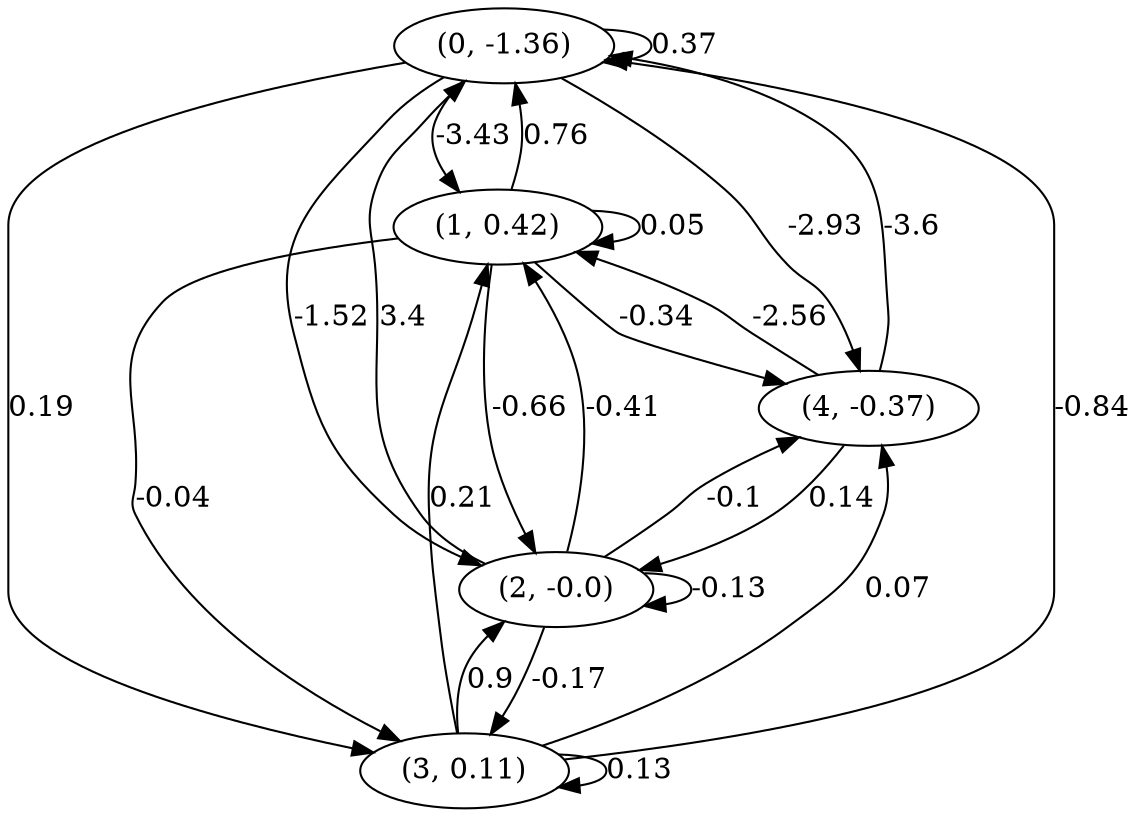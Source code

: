 digraph {
    0 [ label = "(0, -1.36)" ]
    1 [ label = "(1, 0.42)" ]
    2 [ label = "(2, -0.0)" ]
    3 [ label = "(3, 0.11)" ]
    4 [ label = "(4, -0.37)" ]
    0 -> 0 [ label = "0.37" ]
    1 -> 1 [ label = "0.05" ]
    2 -> 2 [ label = "-0.13" ]
    3 -> 3 [ label = "0.13" ]
    1 -> 0 [ label = "0.76" ]
    2 -> 0 [ label = "3.4" ]
    3 -> 0 [ label = "-0.84" ]
    4 -> 0 [ label = "-3.6" ]
    0 -> 1 [ label = "-3.43" ]
    2 -> 1 [ label = "-0.41" ]
    3 -> 1 [ label = "0.21" ]
    4 -> 1 [ label = "-2.56" ]
    0 -> 2 [ label = "-1.52" ]
    1 -> 2 [ label = "-0.66" ]
    3 -> 2 [ label = "0.9" ]
    4 -> 2 [ label = "0.14" ]
    0 -> 3 [ label = "0.19" ]
    1 -> 3 [ label = "-0.04" ]
    2 -> 3 [ label = "-0.17" ]
    0 -> 4 [ label = "-2.93" ]
    1 -> 4 [ label = "-0.34" ]
    2 -> 4 [ label = "-0.1" ]
    3 -> 4 [ label = "0.07" ]
}


